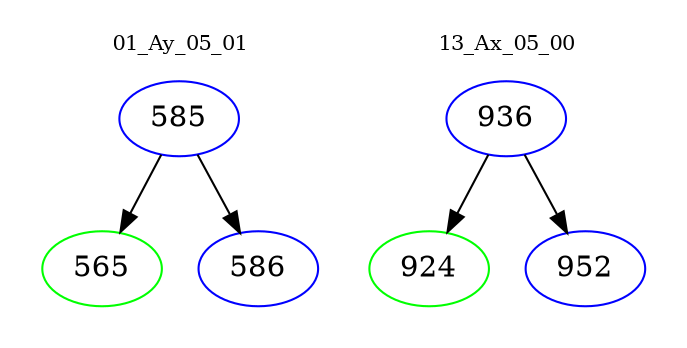 digraph{
subgraph cluster_0 {
color = white
label = "01_Ay_05_01";
fontsize=10;
T0_585 [label="585", color="blue"]
T0_585 -> T0_565 [color="black"]
T0_565 [label="565", color="green"]
T0_585 -> T0_586 [color="black"]
T0_586 [label="586", color="blue"]
}
subgraph cluster_1 {
color = white
label = "13_Ax_05_00";
fontsize=10;
T1_936 [label="936", color="blue"]
T1_936 -> T1_924 [color="black"]
T1_924 [label="924", color="green"]
T1_936 -> T1_952 [color="black"]
T1_952 [label="952", color="blue"]
}
}
